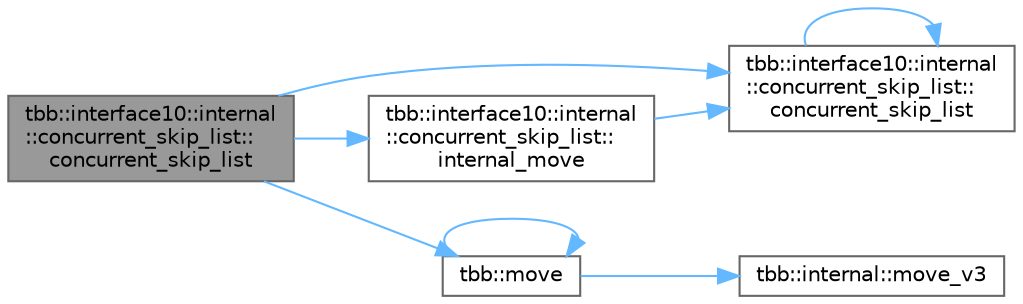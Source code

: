 digraph "tbb::interface10::internal::concurrent_skip_list::concurrent_skip_list"
{
 // LATEX_PDF_SIZE
  bgcolor="transparent";
  edge [fontname=Helvetica,fontsize=10,labelfontname=Helvetica,labelfontsize=10];
  node [fontname=Helvetica,fontsize=10,shape=box,height=0.2,width=0.4];
  rankdir="LR";
  Node1 [id="Node000001",label="tbb::interface10::internal\l::concurrent_skip_list::\lconcurrent_skip_list",height=0.2,width=0.4,color="gray40", fillcolor="grey60", style="filled", fontcolor="black",tooltip=" "];
  Node1 -> Node2 [id="edge1_Node000001_Node000002",color="steelblue1",style="solid",tooltip=" "];
  Node2 [id="Node000002",label="tbb::interface10::internal\l::concurrent_skip_list::\lconcurrent_skip_list",height=0.2,width=0.4,color="grey40", fillcolor="white", style="filled",URL="$classtbb_1_1interface10_1_1internal_1_1concurrent__skip__list.html#aeacea322d570048ba902484d04075d23",tooltip=" "];
  Node2 -> Node2 [id="edge2_Node000002_Node000002",color="steelblue1",style="solid",tooltip=" "];
  Node1 -> Node3 [id="edge3_Node000001_Node000003",color="steelblue1",style="solid",tooltip=" "];
  Node3 [id="Node000003",label="tbb::interface10::internal\l::concurrent_skip_list::\linternal_move",height=0.2,width=0.4,color="grey40", fillcolor="white", style="filled",URL="$classtbb_1_1interface10_1_1internal_1_1concurrent__skip__list.html#ac66b21101931e8ee072501c8b83a7815",tooltip=" "];
  Node3 -> Node2 [id="edge4_Node000003_Node000002",color="steelblue1",style="solid",tooltip=" "];
  Node1 -> Node4 [id="edge5_Node000001_Node000004",color="steelblue1",style="solid",tooltip=" "];
  Node4 [id="Node000004",label="tbb::move",height=0.2,width=0.4,color="grey40", fillcolor="white", style="filled",URL="$namespacetbb.html#ac41903d6b80e61bd6c605412e7820e08",tooltip=" "];
  Node4 -> Node4 [id="edge6_Node000004_Node000004",color="steelblue1",style="solid",tooltip=" "];
  Node4 -> Node5 [id="edge7_Node000004_Node000005",color="steelblue1",style="solid",tooltip=" "];
  Node5 [id="Node000005",label="tbb::internal::move_v3",height=0.2,width=0.4,color="grey40", fillcolor="white", style="filled",URL="$namespacetbb_1_1internal.html#abb11c7c316e44b5f97962d62e9ea5f70",tooltip=" "];
}
